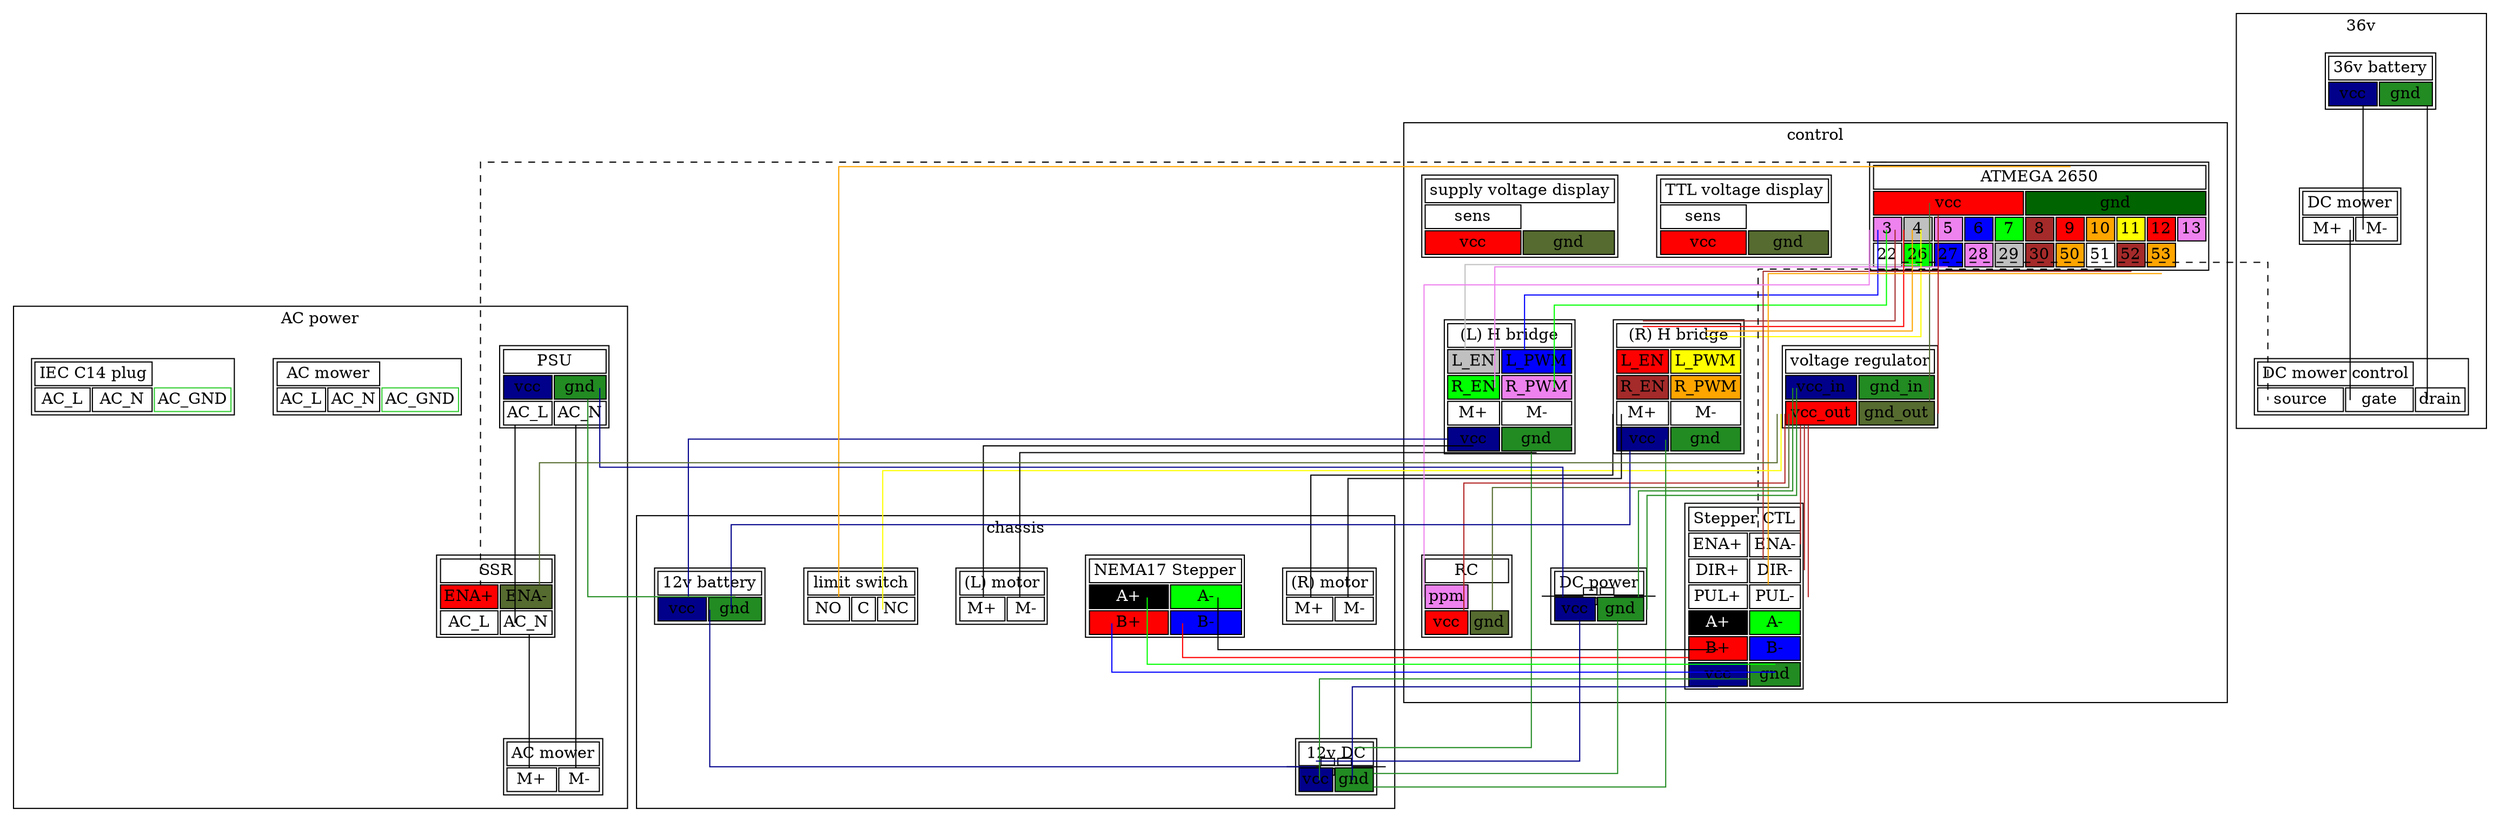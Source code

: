 graph {
	node [shape=none];
	splines=ortho;
	// ov erlap = scale;
	subgraph cluster_control {
		label="control";
		mega [label=<<table>
			<tr><td colspan="11">ATMEGA 2650</td></tr>
			<tr>
				<td port="vcc" bgcolor="red" colspan="5">vcc</td>
				<td port="gnd" bgcolor="darkgreen" colspan="6">gnd</td>
			</tr><tr>
				<td port="3" bgcolor="violet">3</td>
				<td port="4" bgcolor="gray">4</td>
				<td port="5" bgcolor="violet">5</td>
				<td port="6" bgcolor="blue">6</td>
				<td port="7" bgcolor="green">7</td>
				<td port="8" bgcolor="brown">8</td>
				<td port="9" bgcolor="red">9</td>
				<td port="10" bgcolor="orange">10</td>
				<td port="11" bgcolor="yellow">11</td>
				<td port="12" bgcolor="red">12</td>
				<td port="13" bgcolor="violet">13</td>
			</tr><tr>
				<td port="22" bgcolor="white">22</td>
				<td port="26" bgcolor="green">26</td>
				<td port="27" bgcolor="blue">27</td>
				<td port="28" bgcolor="violet">28</td>
				<td port="29" bgcolor="gray">29</td>
				<td port="30" bgcolor="brown">30</td>
				<td port="50" bgcolor="orange">50</td>
				<td port="51" bgcolor="white">51</td>
				<td port="52" bgcolor="brown">52</td>
				<td port="53" bgcolor="orange">53</td>
			</tr>
			</table>>];
		vreg [label=<<table>
			<tr><td colspan="2">voltage regulator</td></tr>
			<tr><td port="vcc_in" bgcolor="blue4">vcc_in</td>
				<td port="gnd_in" bgcolor="forestgreen">gnd_in</td></tr>
			<tr><td port="vcc_out" bgcolor="red">vcc_out</td>
				<td port="gnd_out" bgcolor="darkolivegreen">gnd_out</td></tr></table>>];
		vdisp_ttl [label=<<table>
			<tr><td colspan="2">TTL voltage display</td></tr>
			<tr><td port="sens" bgcolor="white">sens</td></tr>
			<tr><td port="vcc" bgcolor="red">vcc</td>
				<td port="gnd" bgcolor="darkolivegreen">gnd</td></tr></table>>];
		vdisp_supply [label=<<table>
			<tr><td colspan="2">supply voltage display</td></tr>
			<tr><td port="sens" bgcolor="white">sens</td></tr>
			<tr><td port="vcc" bgcolor="red">vcc</td>
				<td port="gnd" bgcolor="darkolivegreen">gnd</td></tr></table>>];
		l_h_bridge [label=<<table>
			<tr><td colspan="2">(L) H bridge</td></tr>
			<tr><td port="L_EN" bgcolor="gray">L_EN</td>
				<td port="L_PWM" bgcolor="blue">L_PWM</td></tr>
			<tr><td port="R_EN" bgcolor="green">R_EN</td>
				<td port="R_PWM" bgcolor="violet">R_PWM</td></tr>
			<tr><td port="m_p">M+</td>
				<td port="m_m">M-</td></tr>
			<tr><td port="vcc" bgcolor="blue4">vcc</td>
				<td port="gnd" bgcolor="forestgreen">gnd</td></tr></table>>];
		r_h_bridge [label=<<table>
			<tr><td colspan="2">(R) H bridge</td></tr>
			<tr><td port="L_EN" bgcolor="red">L_EN</td>
				<td port="L_PWM" bgcolor="yellow">L_PWM</td></tr>
			<tr><td port="R_EN" bgcolor="brown">R_EN</td>
				<td port="R_PWM" bgcolor="orange">R_PWM</td></tr>
			<tr><td port="m_p">M+</td>
				<td port="m_m">M-</td></tr>
			<tr><td port="vcc" bgcolor="blue4">vcc</td>
				<td port="gnd" bgcolor="forestgreen">gnd</td></tr></table>>];
		rc [label=<<table><tr><td colspan="2">RC</td></tr>
			<tr><td port="ppm" bgcolor="violet">ppm</td></tr>
			<tr><td port="vcc" bgcolor="red">vcc</td>
				<td port="gnd" bgcolor="darkolivegreen">gnd</td></tr></table>>];
		step_driver [label=<<table>
			<tr><td colspan="2">Stepper CTL</td></tr>
			<tr><td port="ENA_p">ENA+</td>
				<td port="ENA">ENA-</td></tr>
			<tr><td port="DIR_p">DIR+</td>
				<td port="DIR">DIR-</td></tr>
			<tr><td port="PUL_p">PUL+</td>
				<td port="PUL">PUL-</td></tr>
			<tr><td port="A_p" bgcolor="black"><font color="white">A+</font></td>
				<td port="A_m" bgcolor="green">A-</td></tr>
			<tr><td port="B_p" bgcolor="red">B+</td>
				<td port="B_m" bgcolor="blue">B-</td></tr>
			<tr><td port="vcc" bgcolor="blue4">vcc</td>
				<td port="gnd" bgcolor="forestgreen">gnd</td></tr></table>>];

		dc_power_in [shape=noverhang, label=<<table><tr><td colspan="2">DC power</td></tr>
			<tr><td port="vcc" bgcolor="blue4">vcc</td>
				<td port="gnd" bgcolor="forestgreen">gnd</td></tr></table>>]; 
	}

	subgraph cluster_chassis {
		label="chassis";
		battery_12v [label=<<table><tr><td colspan="2">12v battery</td></tr>
			<tr><td port="vcc" bgcolor="blue4">vcc</td>
				<td port="gnd" bgcolor="forestgreen">gnd</td></tr></table>>];

		dc_power_12v [shape=noverhang, label=<<table><tr><td colspan="2">12v DC</td></tr>
			<tr><td port="vcc" bgcolor="blue4">vcc</td>
				<td port="gnd" bgcolor="forestgreen">gnd</td></tr></table>>];

		nema [label=<<table>
			<tr><td colspan="2">NEMA17 Stepper</td></tr>
			<tr><td port="A_p" bgcolor="black"><font color="white">A+</font></td>
				<td port="A_m" bgcolor="green">A-</td></tr>
			<tr><td port="B_p" bgcolor="red">B+</td>
				<td port="B_m" bgcolor="blue">B-</td></tr></table>>];
		limit_switch [label=<<table><tr><td colspan="3">limit switch</td></tr>
			<tr><td port="NO">NO</td>
				<td port="C">C</td>
				<td port="NC">NC</td></tr></table>>];
		l_motor [label=<<table><tr><td colspan="2">(L) motor</td></tr>
			<tr><td port="m_p">M+</td>
				<td port="m_m">M-</td></tr></table>>];
		r_motor [label=<<table><tr><td colspan="2">(R) motor</td></tr>
			<tr><td port="m_p">M+</td>
				<td port="m_m">M-</td></tr></table>>];
	}

	subgraph cluster_ac_power {
		label="AC power";
		psu [label=<<table><tr><td colspan="2">PSU</td></tr>
			<tr><td port="vcc" bgcolor="blue4">vcc</td>
				<td port="gnd" bgcolor="forestgreen">gnd</td></tr>
			<tr><td port="AC_L">AC_L</td>
				<td port="AC_N">AC_N</td></tr></table>>];
		ac_mower [label=<<table><tr><td colspan="2">AC mower</td></tr>
		    <tr><td port="m_p">M+</td>
			    <td port="m_m">M-</td></tr></table>>];
		ac_outlet [label=<<table><tr><td colspan="2">AC mower</td></tr>
		    <tr><td port="AC_L">AC_L</td>
			    <td port="AC_N">AC_N</td>
			    <td port="AC_GND" color="limegreen">AC_GND</td></tr></table>>];
		iec_plug [label=<<table><tr><td colspan="2">IEC C14 plug</td></tr>
		    <tr><td port="AC_L">AC_L</td>
			    <td port="AC_N">AC_N</td>
			    <td port="AC_GND" color="limegreen">AC_GND</td></tr></table>>];
		ssr [label=<<table>
			<tr><td colspan="2">SSR</td></tr>
			<tr><td port="ENA" bgcolor="red">ENA+</td>
				<td port="gnd" bgcolor="darkolivegreen">ENA-</td></tr>
			<tr><td port="AC_L">AC_L</td>
				<td port="AC_N">AC_N</td></tr></table>>];
	}

	subgraph cluster_36v {
		label="36v";
		battery_36v [label=<<table><tr><td colspan="2">36v battery</td></tr>
			<tr><td port="vcc" bgcolor="blue4">vcc</td>
				<td port="gnd" bgcolor="forestgreen">gnd</td></tr></table>>];
		dc_mower [label=<<table><tr><td colspan="2">DC mower</td></tr>
		    <tr><td port="m_p">M+</td>
			    <td port="m_m">M-</td></tr></table>>];
		dc_mower_ctl [label=<<table><tr><td colspan="2">DC mower control</td></tr>
		    <tr><td port="source">source</td>
			    <td port="gate">gate</td>
			    <td port="drain">drain</td></tr></table>>];
	}

	battery_36v:vcc -- dc_mower:m_p;
	dc_mower:m_m -- dc_mower_ctl:drain;
	battery_36v:gnd -- dc_mower_ctl:source;
	
	battery_12v:vcc -- dc_power_12v:vcc [color=blue4];
	dc_power_12v:vcc -- dc_power_in:vcc [color=blue4];
	dc_power_12v:gnd -- dc_power_in:gnd [color=forestgreen];
	dc_power_in:gnd -- vreg:gnd_in [color=forestgreen];
	
	vreg:gnd_in -- dc_power_in:gnd [color=forestgreen];
	// dc_power_in:gnd -- battery:gnd [color=forestgreen];

	psu:vcc -- dc_power_in:vcc [color=blue4] [color=blue4];
	battery_12v:gnd -- psu:gnd [color=forestgreen];

	battery_12v:vcc -- l_h_bridge:vcc [color=blue4];
	l_h_bridge:gnd -- dc_power_12v:gnd [color=forestgreen];
	battery_12v:vcc -- r_h_bridge:vcc [color=blue4];
	r_h_bridge:gnd -- dc_power_12v:gnd [color=forestgreen];

	dc_power_12v:vcc -- step_driver:vcc [color=blue4];
	step_driver:gnd -- dc_power_12v:gnd [color=forestgreen];

	vreg:vcc_out -- mega:vcc [color=firebrick];
	mega:gnd -- vreg:gnd_out [color=darkolivegreen];
	vreg:vcc_out -- rc:vcc [color=firebrick];
	rc:gnd -- vreg:gnd_out [color=darkolivegreen];

	rc:ppm -- mega:3 [color=violet];
	mega:4 -- l_h_bridge:L_EN [color=gray];
	mega:5 -- l_h_bridge:R_PWM [color=violet];
	mega:6 -- l_h_bridge:L_PWM [color=blue];
	mega:7 -- l_h_bridge:R_EN [color=green];
	mega:8 -- r_h_bridge:R_EN [color=brown];
	mega:9 -- r_h_bridge:L_EN [color=red];
	mega:10 -- r_h_bridge:R_PWM [color=orange];
	mega:11 -- r_h_bridge:L_PWM [color=yellow];

	mega:22 -- ssr:ENA [style=dashed];
	mega:22 -- dc_mower_ctl:gate [style=dashed];
	ssr:gnd -- vreg:gnd_out [color=darkolivegreen];
	vreg:vcc_out -- limit_switch:C [color=yellow];
	limit_switch:NO -- mega:50 [color=orange];
	mega:51 -- step_driver:ENA [style=dashed];
	mega:52 -- step_driver:DIR [color=brown];
	mega:53 -- step_driver:PUL [color=orange];

	psu:AC_L -- ssr:AC_L;
	ssr:AC_N -- ac_mower:m_p;
	ac_mower:m_m -- psu:AC_N;

	vreg:vcc_out -- step_driver:ENA_p [color=firebrick];
	vreg:vcc_out -- step_driver:DIR_p [color=firebrick];
	vreg:vcc_out -- step_driver:PUL_p [color=firebrick];
	step_driver:A_p -- nema:A_p [color=black];
	step_driver:B_p -- nema:B_p [color=red];
	step_driver:A_m -- nema:A_m [color=green];
	step_driver:B_m -- nema:B_m [color=blue];

	l_h_bridge:m_p -- l_motor:m_p;
	l_h_bridge:m_m -- l_motor:m_m;
	r_h_bridge:m_p -- r_motor:m_p;
	r_h_bridge:m_m -- r_motor:m_m;
}